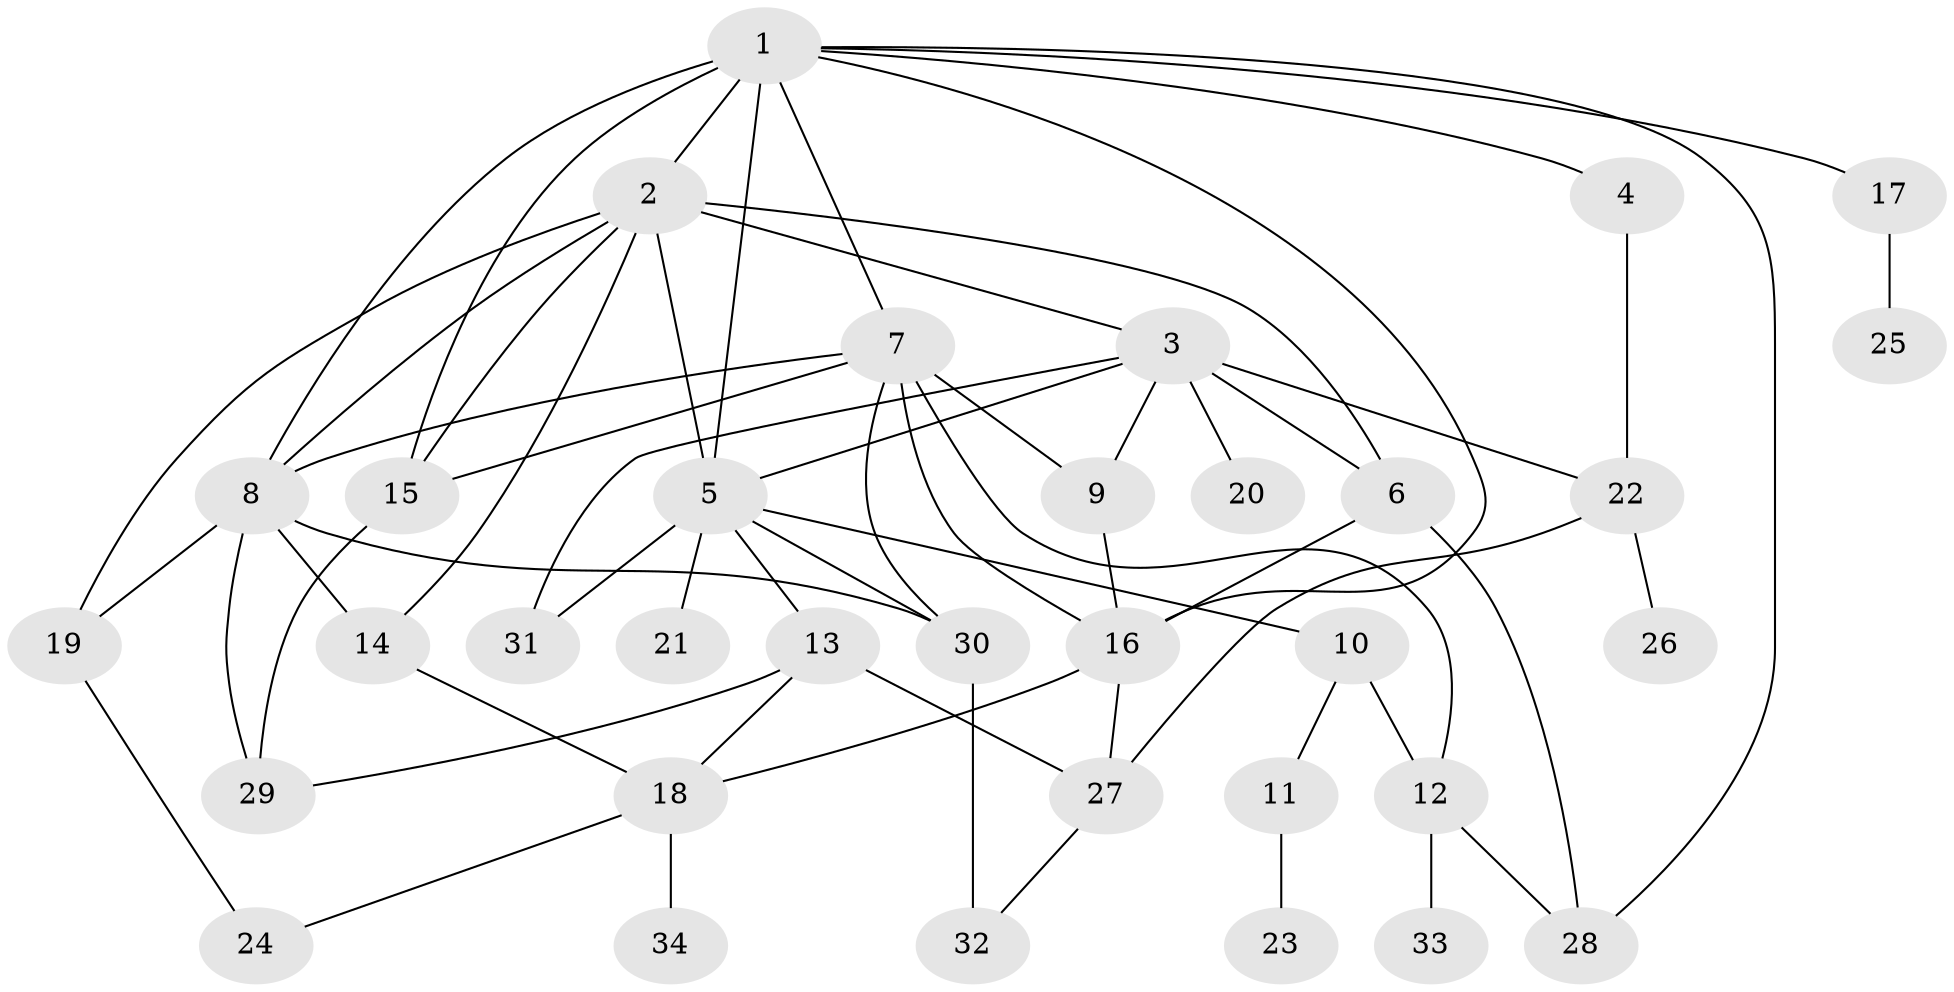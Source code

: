 // original degree distribution, {11: 0.008928571428571428, 6: 0.008928571428571428, 5: 0.08035714285714286, 2: 0.2767857142857143, 3: 0.23214285714285715, 7: 0.008928571428571428, 8: 0.008928571428571428, 1: 0.25892857142857145, 4: 0.11607142857142858}
// Generated by graph-tools (version 1.1) at 2025/49/03/04/25 22:49:14]
// undirected, 34 vertices, 61 edges
graph export_dot {
  node [color=gray90,style=filled];
  1;
  2;
  3;
  4;
  5;
  6;
  7;
  8;
  9;
  10;
  11;
  12;
  13;
  14;
  15;
  16;
  17;
  18;
  19;
  20;
  21;
  22;
  23;
  24;
  25;
  26;
  27;
  28;
  29;
  30;
  31;
  32;
  33;
  34;
  1 -- 2 [weight=1.0];
  1 -- 4 [weight=1.0];
  1 -- 5 [weight=2.0];
  1 -- 7 [weight=2.0];
  1 -- 8 [weight=3.0];
  1 -- 15 [weight=1.0];
  1 -- 16 [weight=1.0];
  1 -- 17 [weight=1.0];
  1 -- 28 [weight=1.0];
  2 -- 3 [weight=1.0];
  2 -- 5 [weight=2.0];
  2 -- 6 [weight=1.0];
  2 -- 8 [weight=1.0];
  2 -- 14 [weight=1.0];
  2 -- 15 [weight=1.0];
  2 -- 19 [weight=1.0];
  3 -- 5 [weight=1.0];
  3 -- 6 [weight=1.0];
  3 -- 9 [weight=1.0];
  3 -- 20 [weight=1.0];
  3 -- 22 [weight=2.0];
  3 -- 31 [weight=1.0];
  4 -- 22 [weight=1.0];
  5 -- 10 [weight=1.0];
  5 -- 13 [weight=1.0];
  5 -- 21 [weight=5.0];
  5 -- 30 [weight=1.0];
  5 -- 31 [weight=1.0];
  6 -- 16 [weight=1.0];
  6 -- 28 [weight=1.0];
  7 -- 8 [weight=1.0];
  7 -- 9 [weight=4.0];
  7 -- 12 [weight=1.0];
  7 -- 15 [weight=2.0];
  7 -- 16 [weight=1.0];
  7 -- 30 [weight=1.0];
  8 -- 14 [weight=1.0];
  8 -- 19 [weight=1.0];
  8 -- 29 [weight=1.0];
  8 -- 30 [weight=1.0];
  9 -- 16 [weight=1.0];
  10 -- 11 [weight=1.0];
  10 -- 12 [weight=1.0];
  11 -- 23 [weight=1.0];
  12 -- 28 [weight=1.0];
  12 -- 33 [weight=1.0];
  13 -- 18 [weight=1.0];
  13 -- 27 [weight=1.0];
  13 -- 29 [weight=1.0];
  14 -- 18 [weight=1.0];
  15 -- 29 [weight=2.0];
  16 -- 18 [weight=1.0];
  16 -- 27 [weight=1.0];
  17 -- 25 [weight=1.0];
  18 -- 24 [weight=1.0];
  18 -- 34 [weight=1.0];
  19 -- 24 [weight=1.0];
  22 -- 26 [weight=1.0];
  22 -- 27 [weight=1.0];
  27 -- 32 [weight=1.0];
  30 -- 32 [weight=2.0];
}
